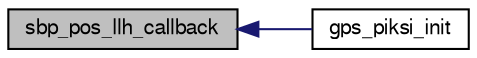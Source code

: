 digraph "sbp_pos_llh_callback"
{
  edge [fontname="FreeSans",fontsize="10",labelfontname="FreeSans",labelfontsize="10"];
  node [fontname="FreeSans",fontsize="10",shape=record];
  rankdir="LR";
  Node1 [label="sbp_pos_llh_callback",height=0.2,width=0.4,color="black", fillcolor="grey75", style="filled", fontcolor="black"];
  Node1 -> Node2 [dir="back",color="midnightblue",fontsize="10",style="solid",fontname="FreeSans"];
  Node2 [label="gps_piksi_init",height=0.2,width=0.4,color="black", fillcolor="white", style="filled",URL="$gps__piksi_8h.html#a2fcb9204061227b94027a135c469c4b5"];
}
